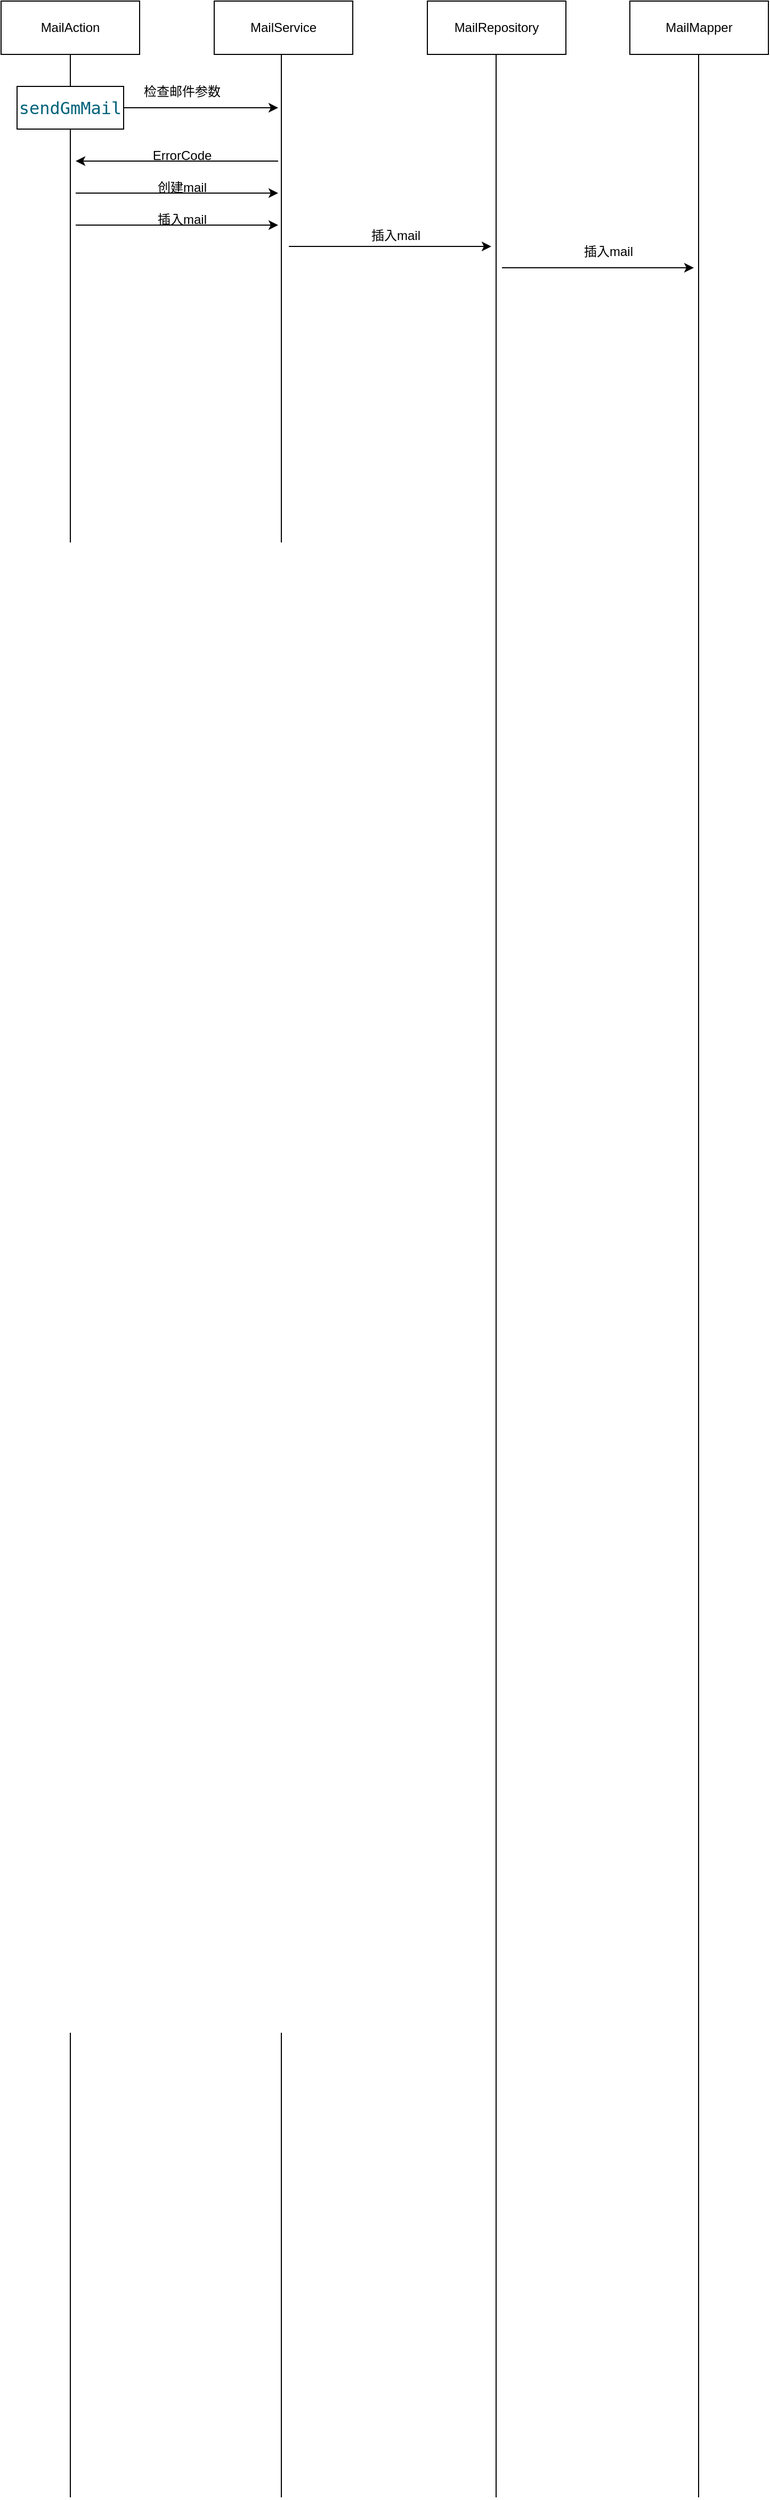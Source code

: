 <mxfile version="18.2.0" type="github">
  <diagram id="KHC4tihT69ykuvYgEflG" name="第 1 页">
    <mxGraphModel dx="961" dy="520" grid="1" gridSize="10" guides="1" tooltips="1" connect="1" arrows="1" fold="1" page="1" pageScale="1" pageWidth="3300" pageHeight="4681" math="0" shadow="0">
      <root>
        <mxCell id="0" />
        <mxCell id="1" parent="0" />
        <mxCell id="WfQck9a6tXkeaZgY0uTD-1" value="MailAction" style="rounded=0;whiteSpace=wrap;html=1;" vertex="1" parent="1">
          <mxGeometry x="70" y="40" width="130" height="50" as="geometry" />
        </mxCell>
        <mxCell id="WfQck9a6tXkeaZgY0uTD-2" value="MailService" style="rounded=0;whiteSpace=wrap;html=1;" vertex="1" parent="1">
          <mxGeometry x="270" y="40" width="130" height="50" as="geometry" />
        </mxCell>
        <mxCell id="WfQck9a6tXkeaZgY0uTD-3" value="MailRepository" style="rounded=0;whiteSpace=wrap;html=1;" vertex="1" parent="1">
          <mxGeometry x="470" y="40" width="130" height="50" as="geometry" />
        </mxCell>
        <mxCell id="WfQck9a6tXkeaZgY0uTD-4" value="MailMapper" style="rounded=0;whiteSpace=wrap;html=1;" vertex="1" parent="1">
          <mxGeometry x="660" y="40" width="130" height="50" as="geometry" />
        </mxCell>
        <mxCell id="WfQck9a6tXkeaZgY0uTD-5" value="" style="endArrow=none;html=1;rounded=0;entryX=0.5;entryY=1;entryDx=0;entryDy=0;startArrow=none;" edge="1" parent="1" source="WfQck9a6tXkeaZgY0uTD-11" target="WfQck9a6tXkeaZgY0uTD-1">
          <mxGeometry width="50" height="50" relative="1" as="geometry">
            <mxPoint x="135" y="2380" as="sourcePoint" />
            <mxPoint x="140" y="280" as="targetPoint" />
          </mxGeometry>
        </mxCell>
        <mxCell id="WfQck9a6tXkeaZgY0uTD-6" value="" style="endArrow=none;html=1;rounded=0;entryX=0.5;entryY=1;entryDx=0;entryDy=0;" edge="1" parent="1">
          <mxGeometry width="50" height="50" relative="1" as="geometry">
            <mxPoint x="333" y="2380" as="sourcePoint" />
            <mxPoint x="333" y="90" as="targetPoint" />
          </mxGeometry>
        </mxCell>
        <mxCell id="WfQck9a6tXkeaZgY0uTD-7" value="" style="endArrow=none;html=1;rounded=0;entryX=0.5;entryY=1;entryDx=0;entryDy=0;" edge="1" parent="1">
          <mxGeometry width="50" height="50" relative="1" as="geometry">
            <mxPoint x="534.5" y="2380" as="sourcePoint" />
            <mxPoint x="534.5" y="90" as="targetPoint" />
          </mxGeometry>
        </mxCell>
        <mxCell id="WfQck9a6tXkeaZgY0uTD-8" value="" style="endArrow=none;html=1;rounded=0;entryX=0.5;entryY=1;entryDx=0;entryDy=0;" edge="1" parent="1">
          <mxGeometry width="50" height="50" relative="1" as="geometry">
            <mxPoint x="724.5" y="2380" as="sourcePoint" />
            <mxPoint x="724.5" y="90" as="targetPoint" />
          </mxGeometry>
        </mxCell>
        <mxCell id="WfQck9a6tXkeaZgY0uTD-9" value="" style="endArrow=classic;html=1;rounded=0;" edge="1" parent="1">
          <mxGeometry width="50" height="50" relative="1" as="geometry">
            <mxPoint x="140" y="140" as="sourcePoint" />
            <mxPoint x="330" y="140" as="targetPoint" />
          </mxGeometry>
        </mxCell>
        <mxCell id="WfQck9a6tXkeaZgY0uTD-10" value="检查邮件参数" style="text;html=1;strokeColor=none;fillColor=none;align=center;verticalAlign=middle;whiteSpace=wrap;rounded=0;" vertex="1" parent="1">
          <mxGeometry x="190" y="110" width="100" height="30" as="geometry" />
        </mxCell>
        <mxCell id="WfQck9a6tXkeaZgY0uTD-11" value="&lt;pre style=&quot;background-color:#ffffff;color:#080808;font-family:&#39;宋体&#39;,monospace;font-size:12.0pt;&quot;&gt;&lt;span style=&quot;color:#00627a;&quot;&gt;sendGmMail&lt;/span&gt;&lt;/pre&gt;" style="rounded=0;whiteSpace=wrap;html=1;" vertex="1" parent="1">
          <mxGeometry x="85" y="120" width="100" height="40" as="geometry" />
        </mxCell>
        <mxCell id="WfQck9a6tXkeaZgY0uTD-12" value="" style="endArrow=none;html=1;rounded=0;entryX=0.5;entryY=1;entryDx=0;entryDy=0;" edge="1" parent="1" target="WfQck9a6tXkeaZgY0uTD-11">
          <mxGeometry width="50" height="50" relative="1" as="geometry">
            <mxPoint x="135" y="2380" as="sourcePoint" />
            <mxPoint x="135" y="90" as="targetPoint" />
          </mxGeometry>
        </mxCell>
        <mxCell id="WfQck9a6tXkeaZgY0uTD-13" value="" style="endArrow=classic;html=1;rounded=0;" edge="1" parent="1">
          <mxGeometry width="50" height="50" relative="1" as="geometry">
            <mxPoint x="330" y="190" as="sourcePoint" />
            <mxPoint x="140" y="190" as="targetPoint" />
          </mxGeometry>
        </mxCell>
        <mxCell id="WfQck9a6tXkeaZgY0uTD-14" value="ErrorCode" style="text;html=1;strokeColor=none;fillColor=none;align=center;verticalAlign=middle;whiteSpace=wrap;rounded=0;" vertex="1" parent="1">
          <mxGeometry x="210" y="170" width="60" height="30" as="geometry" />
        </mxCell>
        <mxCell id="WfQck9a6tXkeaZgY0uTD-16" value="" style="endArrow=classic;html=1;rounded=0;" edge="1" parent="1">
          <mxGeometry width="50" height="50" relative="1" as="geometry">
            <mxPoint x="140" y="220" as="sourcePoint" />
            <mxPoint x="330" y="220" as="targetPoint" />
          </mxGeometry>
        </mxCell>
        <mxCell id="WfQck9a6tXkeaZgY0uTD-17" value="创建mail" style="text;html=1;strokeColor=none;fillColor=none;align=center;verticalAlign=middle;whiteSpace=wrap;rounded=0;" vertex="1" parent="1">
          <mxGeometry x="210" y="200" width="60" height="30" as="geometry" />
        </mxCell>
        <mxCell id="WfQck9a6tXkeaZgY0uTD-18" value="" style="endArrow=classic;html=1;rounded=0;" edge="1" parent="1">
          <mxGeometry width="50" height="50" relative="1" as="geometry">
            <mxPoint x="140" y="250" as="sourcePoint" />
            <mxPoint x="330" y="250" as="targetPoint" />
          </mxGeometry>
        </mxCell>
        <mxCell id="WfQck9a6tXkeaZgY0uTD-19" value="插入mail" style="text;html=1;strokeColor=none;fillColor=none;align=center;verticalAlign=middle;whiteSpace=wrap;rounded=0;" vertex="1" parent="1">
          <mxGeometry x="210" y="230" width="60" height="30" as="geometry" />
        </mxCell>
        <mxCell id="WfQck9a6tXkeaZgY0uTD-20" value="" style="endArrow=classic;html=1;rounded=0;" edge="1" parent="1">
          <mxGeometry width="50" height="50" relative="1" as="geometry">
            <mxPoint x="340" y="270" as="sourcePoint" />
            <mxPoint x="530" y="270" as="targetPoint" />
          </mxGeometry>
        </mxCell>
        <mxCell id="WfQck9a6tXkeaZgY0uTD-21" value="" style="endArrow=classic;html=1;rounded=0;" edge="1" parent="1">
          <mxGeometry width="50" height="50" relative="1" as="geometry">
            <mxPoint x="540" y="290" as="sourcePoint" />
            <mxPoint x="720" y="290" as="targetPoint" />
          </mxGeometry>
        </mxCell>
        <mxCell id="WfQck9a6tXkeaZgY0uTD-22" value="插入mail" style="text;html=1;align=center;verticalAlign=middle;resizable=0;points=[];autosize=1;strokeColor=none;fillColor=none;" vertex="1" parent="1">
          <mxGeometry x="410" y="250" width="60" height="20" as="geometry" />
        </mxCell>
        <mxCell id="WfQck9a6tXkeaZgY0uTD-23" value="插入mail" style="text;html=1;strokeColor=none;fillColor=none;align=center;verticalAlign=middle;whiteSpace=wrap;rounded=0;" vertex="1" parent="1">
          <mxGeometry x="610" y="260" width="60" height="30" as="geometry" />
        </mxCell>
      </root>
    </mxGraphModel>
  </diagram>
</mxfile>
